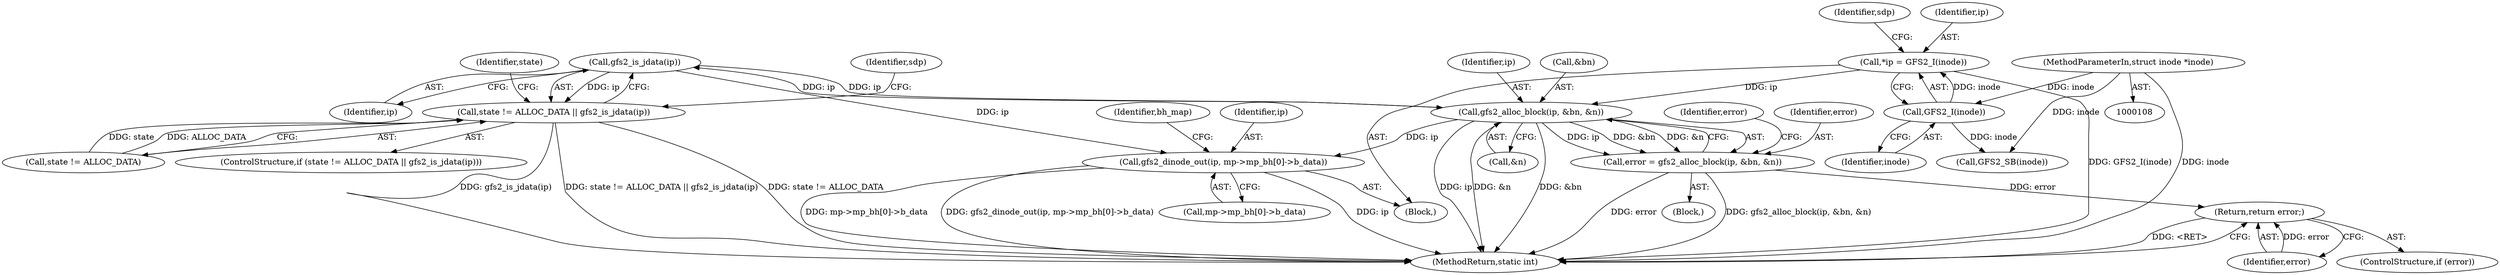 digraph "0_linux_64dd153c83743af81f20924c6343652d731eeecb@pointer" {
"1000332" [label="(Call,gfs2_is_jdata(ip))"];
"1000314" [label="(Call,gfs2_alloc_block(ip, &bn, &n))"];
"1000332" [label="(Call,gfs2_is_jdata(ip))"];
"1000118" [label="(Call,*ip = GFS2_I(inode))"];
"1000120" [label="(Call,GFS2_I(inode))"];
"1000109" [label="(MethodParameterIn,struct inode *inode)"];
"1000312" [label="(Call,error = gfs2_alloc_block(ip, &bn, &n))"];
"1000322" [label="(Return,return error;)"];
"1000328" [label="(Call,state != ALLOC_DATA || gfs2_is_jdata(ip))"];
"1000625" [label="(Call,gfs2_dinode_out(ip, mp->mp_bh[0]->b_data))"];
"1000653" [label="(MethodReturn,static int)"];
"1000316" [label="(Call,&bn)"];
"1000328" [label="(Call,state != ALLOC_DATA || gfs2_is_jdata(ip))"];
"1000323" [label="(Identifier,error)"];
"1000116" [label="(Block,)"];
"1000321" [label="(Identifier,error)"];
"1000329" [label="(Call,state != ALLOC_DATA)"];
"1000332" [label="(Call,gfs2_is_jdata(ip))"];
"1000318" [label="(Call,&n)"];
"1000314" [label="(Call,gfs2_alloc_block(ip, &bn, &n))"];
"1000322" [label="(Return,return error;)"];
"1000626" [label="(Identifier,ip)"];
"1000118" [label="(Call,*ip = GFS2_I(inode))"];
"1000327" [label="(ControlStructure,if (state != ALLOC_DATA || gfs2_is_jdata(ip)))"];
"1000125" [label="(Call,GFS2_SB(inode))"];
"1000635" [label="(Identifier,bh_map)"];
"1000313" [label="(Identifier,error)"];
"1000109" [label="(MethodParameterIn,struct inode *inode)"];
"1000315" [label="(Identifier,ip)"];
"1000335" [label="(Identifier,sdp)"];
"1000339" [label="(Identifier,state)"];
"1000312" [label="(Call,error = gfs2_alloc_block(ip, &bn, &n))"];
"1000121" [label="(Identifier,inode)"];
"1000625" [label="(Call,gfs2_dinode_out(ip, mp->mp_bh[0]->b_data))"];
"1000305" [label="(Block,)"];
"1000627" [label="(Call,mp->mp_bh[0]->b_data)"];
"1000320" [label="(ControlStructure,if (error))"];
"1000333" [label="(Identifier,ip)"];
"1000120" [label="(Call,GFS2_I(inode))"];
"1000124" [label="(Identifier,sdp)"];
"1000119" [label="(Identifier,ip)"];
"1000332" -> "1000328"  [label="AST: "];
"1000332" -> "1000333"  [label="CFG: "];
"1000333" -> "1000332"  [label="AST: "];
"1000328" -> "1000332"  [label="CFG: "];
"1000332" -> "1000314"  [label="DDG: ip"];
"1000332" -> "1000328"  [label="DDG: ip"];
"1000314" -> "1000332"  [label="DDG: ip"];
"1000332" -> "1000625"  [label="DDG: ip"];
"1000314" -> "1000312"  [label="AST: "];
"1000314" -> "1000318"  [label="CFG: "];
"1000315" -> "1000314"  [label="AST: "];
"1000316" -> "1000314"  [label="AST: "];
"1000318" -> "1000314"  [label="AST: "];
"1000312" -> "1000314"  [label="CFG: "];
"1000314" -> "1000653"  [label="DDG: ip"];
"1000314" -> "1000653"  [label="DDG: &n"];
"1000314" -> "1000653"  [label="DDG: &bn"];
"1000314" -> "1000312"  [label="DDG: ip"];
"1000314" -> "1000312"  [label="DDG: &bn"];
"1000314" -> "1000312"  [label="DDG: &n"];
"1000118" -> "1000314"  [label="DDG: ip"];
"1000314" -> "1000625"  [label="DDG: ip"];
"1000118" -> "1000116"  [label="AST: "];
"1000118" -> "1000120"  [label="CFG: "];
"1000119" -> "1000118"  [label="AST: "];
"1000120" -> "1000118"  [label="AST: "];
"1000124" -> "1000118"  [label="CFG: "];
"1000118" -> "1000653"  [label="DDG: GFS2_I(inode)"];
"1000120" -> "1000118"  [label="DDG: inode"];
"1000120" -> "1000121"  [label="CFG: "];
"1000121" -> "1000120"  [label="AST: "];
"1000109" -> "1000120"  [label="DDG: inode"];
"1000120" -> "1000125"  [label="DDG: inode"];
"1000109" -> "1000108"  [label="AST: "];
"1000109" -> "1000653"  [label="DDG: inode"];
"1000109" -> "1000125"  [label="DDG: inode"];
"1000312" -> "1000305"  [label="AST: "];
"1000313" -> "1000312"  [label="AST: "];
"1000321" -> "1000312"  [label="CFG: "];
"1000312" -> "1000653"  [label="DDG: error"];
"1000312" -> "1000653"  [label="DDG: gfs2_alloc_block(ip, &bn, &n)"];
"1000312" -> "1000322"  [label="DDG: error"];
"1000322" -> "1000320"  [label="AST: "];
"1000322" -> "1000323"  [label="CFG: "];
"1000323" -> "1000322"  [label="AST: "];
"1000653" -> "1000322"  [label="CFG: "];
"1000322" -> "1000653"  [label="DDG: <RET>"];
"1000323" -> "1000322"  [label="DDG: error"];
"1000328" -> "1000327"  [label="AST: "];
"1000328" -> "1000329"  [label="CFG: "];
"1000329" -> "1000328"  [label="AST: "];
"1000335" -> "1000328"  [label="CFG: "];
"1000339" -> "1000328"  [label="CFG: "];
"1000328" -> "1000653"  [label="DDG: gfs2_is_jdata(ip)"];
"1000328" -> "1000653"  [label="DDG: state != ALLOC_DATA || gfs2_is_jdata(ip)"];
"1000328" -> "1000653"  [label="DDG: state != ALLOC_DATA"];
"1000329" -> "1000328"  [label="DDG: state"];
"1000329" -> "1000328"  [label="DDG: ALLOC_DATA"];
"1000625" -> "1000116"  [label="AST: "];
"1000625" -> "1000627"  [label="CFG: "];
"1000626" -> "1000625"  [label="AST: "];
"1000627" -> "1000625"  [label="AST: "];
"1000635" -> "1000625"  [label="CFG: "];
"1000625" -> "1000653"  [label="DDG: ip"];
"1000625" -> "1000653"  [label="DDG: mp->mp_bh[0]->b_data"];
"1000625" -> "1000653"  [label="DDG: gfs2_dinode_out(ip, mp->mp_bh[0]->b_data)"];
}
